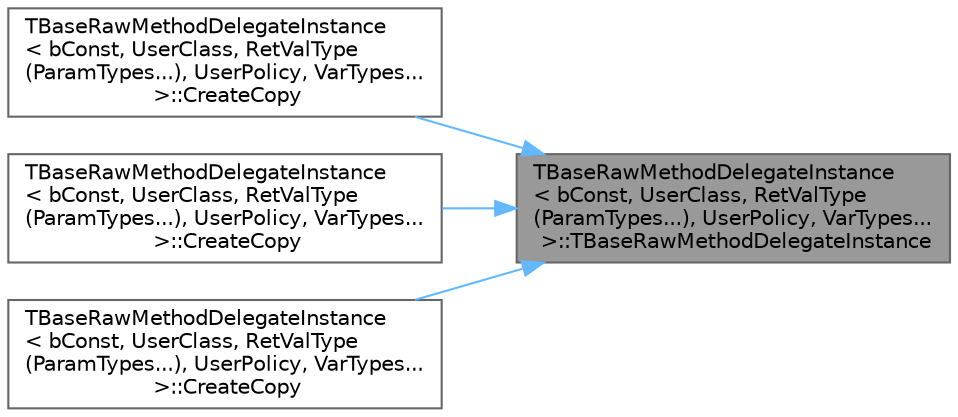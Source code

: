digraph "TBaseRawMethodDelegateInstance&lt; bConst, UserClass, RetValType(ParamTypes...), UserPolicy, VarTypes... &gt;::TBaseRawMethodDelegateInstance"
{
 // INTERACTIVE_SVG=YES
 // LATEX_PDF_SIZE
  bgcolor="transparent";
  edge [fontname=Helvetica,fontsize=10,labelfontname=Helvetica,labelfontsize=10];
  node [fontname=Helvetica,fontsize=10,shape=box,height=0.2,width=0.4];
  rankdir="RL";
  Node1 [id="Node000001",label="TBaseRawMethodDelegateInstance\l\< bConst, UserClass, RetValType\l(ParamTypes...), UserPolicy, VarTypes...\l \>::TBaseRawMethodDelegateInstance",height=0.2,width=0.4,color="gray40", fillcolor="grey60", style="filled", fontcolor="black",tooltip="Creates and initializes a new instance."];
  Node1 -> Node2 [id="edge1_Node000001_Node000002",dir="back",color="steelblue1",style="solid",tooltip=" "];
  Node2 [id="Node000002",label="TBaseRawMethodDelegateInstance\l\< bConst, UserClass, RetValType\l(ParamTypes...), UserPolicy, VarTypes...\l \>::CreateCopy",height=0.2,width=0.4,color="grey40", fillcolor="white", style="filled",URL="$d5/d1a/classTBaseRawMethodDelegateInstance_3_01bConst_00_01UserClass_00_01RetValType_07ParamTypes_8_8_83171627826cb3ac96a95ff5f1c705916.html#aa5db3b90b330cfffda6b04c0d154aad3",tooltip=" "];
  Node1 -> Node3 [id="edge2_Node000001_Node000003",dir="back",color="steelblue1",style="solid",tooltip=" "];
  Node3 [id="Node000003",label="TBaseRawMethodDelegateInstance\l\< bConst, UserClass, RetValType\l(ParamTypes...), UserPolicy, VarTypes...\l \>::CreateCopy",height=0.2,width=0.4,color="grey40", fillcolor="white", style="filled",URL="$d5/d1a/classTBaseRawMethodDelegateInstance_3_01bConst_00_01UserClass_00_01RetValType_07ParamTypes_8_8_83171627826cb3ac96a95ff5f1c705916.html#afe64a75c05709c6719afacf00cb142a7",tooltip=" "];
  Node1 -> Node4 [id="edge3_Node000001_Node000004",dir="back",color="steelblue1",style="solid",tooltip=" "];
  Node4 [id="Node000004",label="TBaseRawMethodDelegateInstance\l\< bConst, UserClass, RetValType\l(ParamTypes...), UserPolicy, VarTypes...\l \>::CreateCopy",height=0.2,width=0.4,color="grey40", fillcolor="white", style="filled",URL="$d5/d1a/classTBaseRawMethodDelegateInstance_3_01bConst_00_01UserClass_00_01RetValType_07ParamTypes_8_8_83171627826cb3ac96a95ff5f1c705916.html#a1a97964e950e4e83ed69e216bf8753db",tooltip=" "];
}
